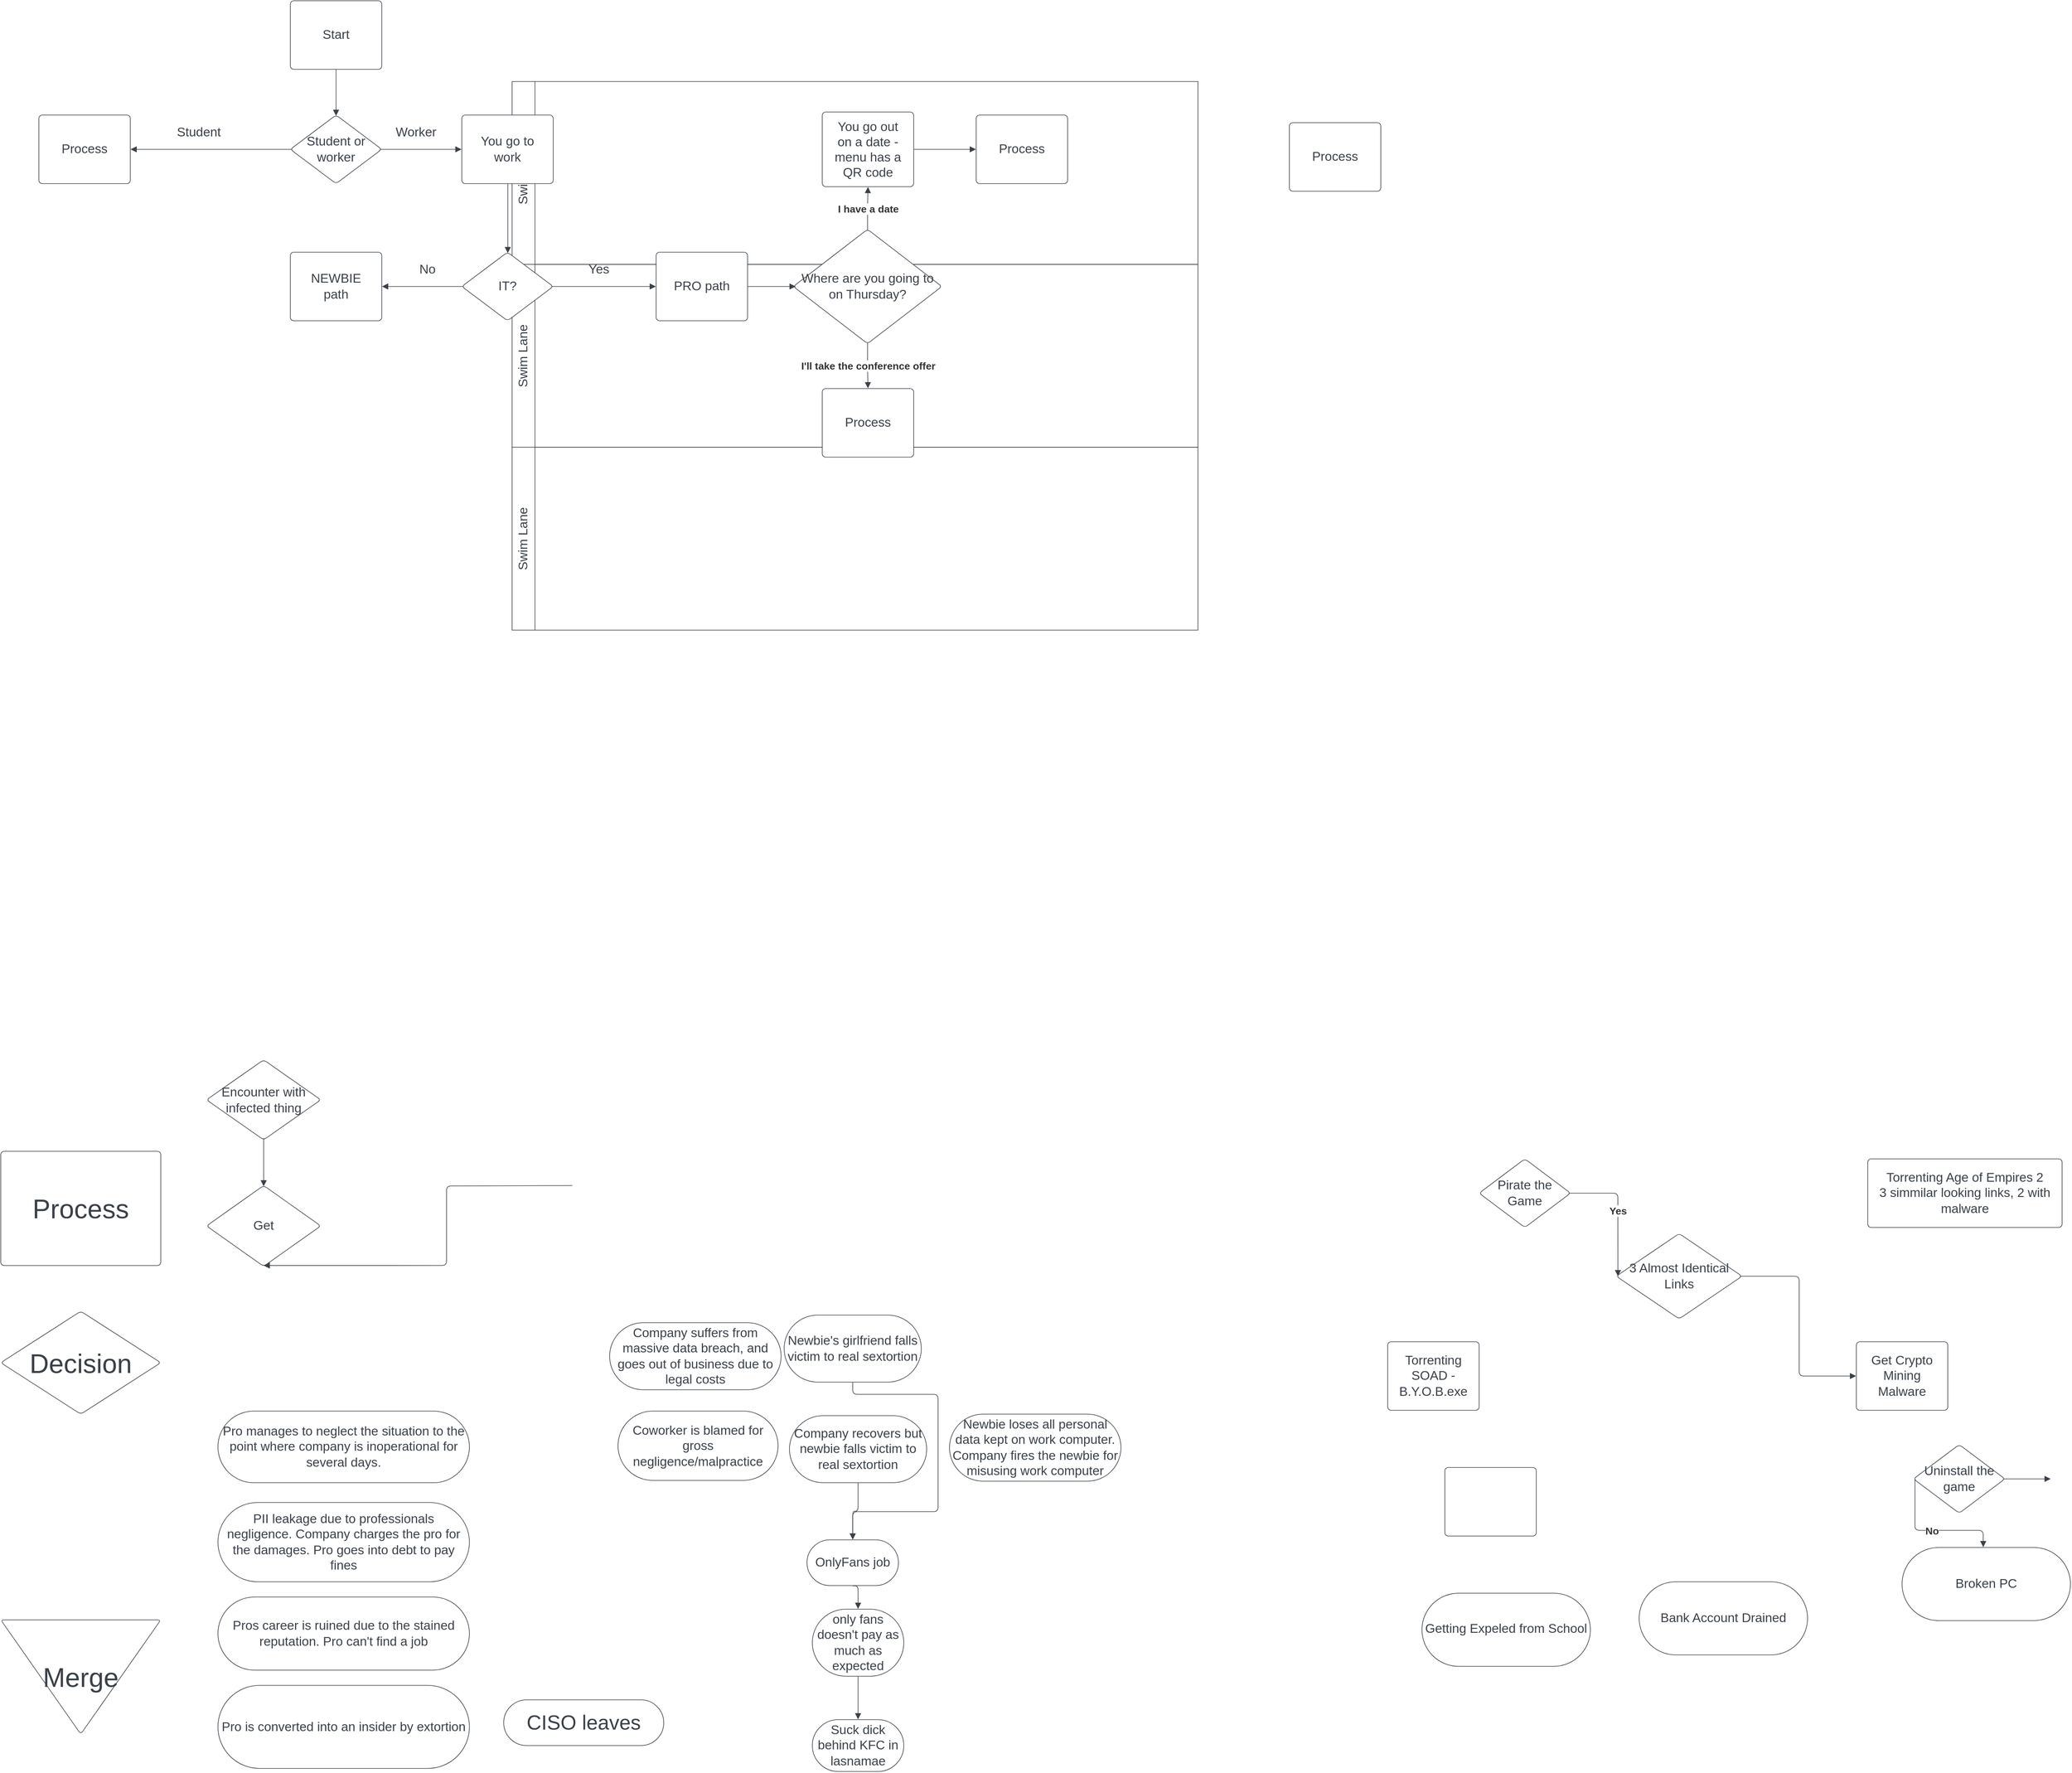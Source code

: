 <mxfile version="17.5.0" type="github">
  <diagram id="C5RBs43oDa-KdzZeNtuy" name="Page-1">
    <mxGraphModel dx="3437" dy="4478" grid="1" gridSize="10" guides="1" tooltips="1" connect="1" arrows="1" fold="1" page="1" pageScale="1" pageWidth="827" pageHeight="1169" math="0" shadow="0">
      <root>
        <mxCell id="WIyWlLk6GJQsqaUBKTNV-0" />
        <mxCell id="WIyWlLk6GJQsqaUBKTNV-1" parent="WIyWlLk6GJQsqaUBKTNV-0" />
        <UserObject label="Torrenting Age of Empires 2&#xa;3 simmilar looking links, 2 with malware" lucidchartObjectId="aHn~U2lk~q1L" id="Fv76a3I3B7tXcrqNxbKV-1">
          <mxCell style="html=1;overflow=block;blockSpacing=1;whiteSpace=wrap;fontSize=16.7;fontColor=#3a414a;spacing=9;strokeColor=#3a414a;strokeOpacity=100;rounded=1;absoluteArcSize=1;arcSize=9;strokeWidth=0.8;" parent="WIyWlLk6GJQsqaUBKTNV-1" vertex="1">
            <mxGeometry x="3240" y="170" width="255" height="90" as="geometry" />
          </mxCell>
        </UserObject>
        <UserObject label="Torrenting SOAD - B.Y.O.B.exe" lucidchartObjectId="pJn~HxXWkLlU" id="Fv76a3I3B7tXcrqNxbKV-2">
          <mxCell style="html=1;overflow=block;blockSpacing=1;whiteSpace=wrap;fontSize=16.7;fontColor=#3a414a;spacing=9;strokeColor=#3a414a;strokeOpacity=100;rounded=1;absoluteArcSize=1;arcSize=9;strokeWidth=0.8;" parent="WIyWlLk6GJQsqaUBKTNV-1" vertex="1">
            <mxGeometry x="2610" y="410" width="120" height="90" as="geometry" />
          </mxCell>
        </UserObject>
        <UserObject label="" lucidchartObjectId="~7ybA-g.w8CT" id="Fv76a3I3B7tXcrqNxbKV-3">
          <mxCell style="html=1;overflow=block;blockSpacing=1;whiteSpace=wrap;fontSize=13;spacing=9;strokeColor=#3a414a;strokeOpacity=100;rounded=1;absoluteArcSize=1;arcSize=9;strokeWidth=0.8;" parent="WIyWlLk6GJQsqaUBKTNV-1" vertex="1">
            <mxGeometry x="2685" y="575" width="120" height="90" as="geometry" />
          </mxCell>
        </UserObject>
        <UserObject label="&lt;div style=&quot;display: flex; justify-content: center; text-align: center; align-items: baseline; font-size: 0; line-height: 1.25;margin-top: -2px;&quot;&gt;&lt;span&gt;&lt;span style=&quot;font-size:16.7px;color:#3a414a;&quot;&gt;&lt;span style=&quot;font-size:16.7px;color:#3a414a;&quot;&gt;Gett&lt;/span&gt;&lt;span style=&quot;font-size:16.7px;color:#3a414a;&quot;&gt;ing Expeled from School&lt;/span&gt;&lt;/span&gt;&lt;/span&gt;&lt;/div&gt;" lucidchartObjectId="j9ybhGpfoPrV" id="Fv76a3I3B7tXcrqNxbKV-4">
          <mxCell style="html=1;overflow=block;blockSpacing=1;whiteSpace=wrap;rounded=1;arcSize=50;fontSize=13;spacing=3.8;strokeColor=#3a414a;strokeOpacity=100;strokeWidth=0.8;" parent="WIyWlLk6GJQsqaUBKTNV-1" vertex="1">
            <mxGeometry x="2655" y="740" width="221" height="96" as="geometry" />
          </mxCell>
        </UserObject>
        <UserObject label="Broken PC" lucidchartObjectId="e-yb9OJhcvEY" id="Fv76a3I3B7tXcrqNxbKV-5">
          <mxCell style="html=1;overflow=block;blockSpacing=1;whiteSpace=wrap;rounded=1;arcSize=50;fontSize=16.7;fontColor=#3a414a;spacing=3.8;strokeColor=#3a414a;strokeOpacity=100;strokeWidth=0.8;" parent="WIyWlLk6GJQsqaUBKTNV-1" vertex="1">
            <mxGeometry x="3285" y="680" width="221" height="96" as="geometry" />
          </mxCell>
        </UserObject>
        <UserObject label="Bank Account Drained" lucidchartObjectId="G~ybInmnv5Qn" id="Fv76a3I3B7tXcrqNxbKV-6">
          <mxCell style="html=1;overflow=block;blockSpacing=1;whiteSpace=wrap;rounded=1;arcSize=50;fontSize=16.7;fontColor=#3a414a;spacing=3.8;strokeColor=#3a414a;strokeOpacity=100;strokeWidth=0.8;" parent="WIyWlLk6GJQsqaUBKTNV-1" vertex="1">
            <mxGeometry x="2940" y="725" width="221" height="96" as="geometry" />
          </mxCell>
        </UserObject>
        <UserObject label="Pirate the Game" lucidchartObjectId="fbzbBZL41lnq" id="Fv76a3I3B7tXcrqNxbKV-7">
          <mxCell style="html=1;overflow=block;blockSpacing=1;whiteSpace=wrap;rhombus;fontSize=16.7;fontColor=#3a414a;spacing=3.8;strokeColor=#3a414a;strokeOpacity=100;rounded=1;absoluteArcSize=1;arcSize=9;strokeWidth=0.8;" parent="WIyWlLk6GJQsqaUBKTNV-1" vertex="1">
            <mxGeometry x="2730" y="170" width="120" height="90" as="geometry" />
          </mxCell>
        </UserObject>
        <UserObject label="" lucidchartObjectId="wbzbQ69lEg2k" id="Fv76a3I3B7tXcrqNxbKV-8">
          <mxCell style="html=1;jettySize=18;whiteSpace=wrap;fontSize=13.3;fontColor=#333333;fontStyle=1;strokeColor=#3a414a;strokeOpacity=100;strokeWidth=0.8;rounded=1;arcSize=12;edgeStyle=orthogonalEdgeStyle;startArrow=none;endArrow=block;endFill=1;exitX=0.984;exitY=0.5;exitPerimeter=0;entryX=0.013;entryY=0.5;entryPerimeter=0;" parent="WIyWlLk6GJQsqaUBKTNV-1" source="Fv76a3I3B7tXcrqNxbKV-7" target="Fv76a3I3B7tXcrqNxbKV-10" edge="1">
            <mxGeometry width="100" height="100" relative="1" as="geometry">
              <Array as="points" />
            </mxGeometry>
          </mxCell>
        </UserObject>
        <mxCell id="Fv76a3I3B7tXcrqNxbKV-9" value="Yes" style="text;html=1;resizable=0;labelBackgroundColor=default;align=center;verticalAlign=middle;fontStyle=1;fontColor=#333333;fontSize=13.3;" parent="Fv76a3I3B7tXcrqNxbKV-8" vertex="1">
          <mxGeometry relative="1" as="geometry" />
        </mxCell>
        <UserObject label="3 Almost Identical Links" lucidchartObjectId="IbzbPci9w6el" id="Fv76a3I3B7tXcrqNxbKV-10">
          <mxCell style="html=1;overflow=block;blockSpacing=1;whiteSpace=wrap;rhombus;fontSize=16.7;fontColor=#3a414a;spacing=3.8;strokeColor=#3a414a;strokeOpacity=100;rounded=1;absoluteArcSize=1;arcSize=9;strokeWidth=0.8;" parent="WIyWlLk6GJQsqaUBKTNV-1" vertex="1">
            <mxGeometry x="2910" y="268" width="165" height="112" as="geometry" />
          </mxCell>
        </UserObject>
        <UserObject label="Get Crypto Mining Malware" lucidchartObjectId="3czbiZbNeALd" id="Fv76a3I3B7tXcrqNxbKV-11">
          <mxCell style="html=1;overflow=block;blockSpacing=1;whiteSpace=wrap;fontSize=16.7;fontColor=#3a414a;spacing=9;strokeColor=#3a414a;strokeOpacity=100;rounded=1;absoluteArcSize=1;arcSize=9;strokeWidth=0.8;" parent="WIyWlLk6GJQsqaUBKTNV-1" vertex="1">
            <mxGeometry x="3225" y="410" width="120" height="90" as="geometry" />
          </mxCell>
        </UserObject>
        <UserObject label="" lucidchartObjectId="Fdzbukbe~-6w" id="Fv76a3I3B7tXcrqNxbKV-12">
          <mxCell style="html=1;jettySize=18;whiteSpace=wrap;fontSize=13;strokeColor=#3a414a;strokeOpacity=100;strokeWidth=0.8;rounded=1;arcSize=12;edgeStyle=orthogonalEdgeStyle;startArrow=none;endArrow=block;endFill=1;exitX=0.987;exitY=0.5;exitPerimeter=0;entryX=-0.003;entryY=0.5;entryPerimeter=0;" parent="WIyWlLk6GJQsqaUBKTNV-1" source="Fv76a3I3B7tXcrqNxbKV-10" target="Fv76a3I3B7tXcrqNxbKV-11" edge="1">
            <mxGeometry width="100" height="100" relative="1" as="geometry">
              <Array as="points" />
            </mxGeometry>
          </mxCell>
        </UserObject>
        <UserObject label="Uninstall the game" lucidchartObjectId="VfzbTYH0x9K3" id="Fv76a3I3B7tXcrqNxbKV-13">
          <mxCell style="html=1;overflow=block;blockSpacing=1;whiteSpace=wrap;rhombus;fontSize=16.7;fontColor=#3a414a;spacing=3.8;strokeColor=#3a414a;strokeOpacity=100;rounded=1;absoluteArcSize=1;arcSize=9;strokeWidth=0.8;" parent="WIyWlLk6GJQsqaUBKTNV-1" vertex="1">
            <mxGeometry x="3300" y="545" width="120" height="90" as="geometry" />
          </mxCell>
        </UserObject>
        <UserObject label="" lucidchartObjectId="9fzbxa7C7ogB" id="Fv76a3I3B7tXcrqNxbKV-14">
          <mxCell style="html=1;jettySize=18;whiteSpace=wrap;fontSize=13;strokeColor=#3a414a;strokeOpacity=100;strokeWidth=0.8;rounded=1;arcSize=12;edgeStyle=orthogonalEdgeStyle;startArrow=none;endArrow=block;endFill=1;exitX=0.984;exitY=0.5;exitPerimeter=0;" parent="WIyWlLk6GJQsqaUBKTNV-1" source="Fv76a3I3B7tXcrqNxbKV-13" edge="1">
            <mxGeometry width="100" height="100" relative="1" as="geometry">
              <Array as="points" />
              <mxPoint x="3480" y="590" as="targetPoint" />
            </mxGeometry>
          </mxCell>
        </UserObject>
        <UserObject label="" lucidchartObjectId="pgzbawx5_AJ5" id="Fv76a3I3B7tXcrqNxbKV-15">
          <mxCell style="html=1;jettySize=18;whiteSpace=wrap;fontSize=13.3;fontColor=#333333;fontStyle=1;strokeColor=#3a414a;strokeOpacity=100;strokeWidth=0.8;rounded=1;arcSize=12;edgeStyle=orthogonalEdgeStyle;startArrow=none;endArrow=block;endFill=1;exitX=0.016;exitY=0.5;exitPerimeter=0;entryX=0.482;entryY=-0.004;entryPerimeter=0;" parent="WIyWlLk6GJQsqaUBKTNV-1" source="Fv76a3I3B7tXcrqNxbKV-13" target="Fv76a3I3B7tXcrqNxbKV-5" edge="1">
            <mxGeometry width="100" height="100" relative="1" as="geometry">
              <Array as="points" />
            </mxGeometry>
          </mxCell>
        </UserObject>
        <mxCell id="Fv76a3I3B7tXcrqNxbKV-16" value="No" style="text;html=1;resizable=0;labelBackgroundColor=default;align=center;verticalAlign=middle;fontStyle=1;fontColor=#333333;fontSize=13.3;" parent="Fv76a3I3B7tXcrqNxbKV-15" vertex="1">
          <mxGeometry relative="1" as="geometry" />
        </mxCell>
        <UserObject label="Newbie loses all personal data kept on work computer. Company fires the newbie for misusing work computer" lucidchartObjectId="TFn~0lkABdut" id="Fv76a3I3B7tXcrqNxbKV-17">
          <mxCell style="html=1;overflow=block;blockSpacing=1;whiteSpace=wrap;rounded=1;arcSize=50;fontSize=16.7;fontColor=#3a414a;spacing=3.8;strokeColor=#3a414a;strokeOpacity=100;strokeWidth=0.8;" parent="WIyWlLk6GJQsqaUBKTNV-1" vertex="1">
            <mxGeometry x="2035" y="505" width="225" height="88" as="geometry" />
          </mxCell>
        </UserObject>
        <UserObject label="Company recovers but newbie falls victim to real sextortion" lucidchartObjectId="WFn~1iyr0TYj" id="Fv76a3I3B7tXcrqNxbKV-18">
          <mxCell style="html=1;overflow=block;blockSpacing=1;whiteSpace=wrap;rounded=1;arcSize=50;fontSize=16.7;fontColor=#3a414a;spacing=3.8;strokeColor=#3a414a;strokeOpacity=100;strokeWidth=0.8;" parent="WIyWlLk6GJQsqaUBKTNV-1" vertex="1">
            <mxGeometry x="1825" y="507" width="180" height="88" as="geometry" />
          </mxCell>
        </UserObject>
        <UserObject label="OnlyFans job" lucidchartObjectId="wIn~rF7nmvWi" id="Fv76a3I3B7tXcrqNxbKV-19">
          <mxCell style="html=1;overflow=block;blockSpacing=1;whiteSpace=wrap;rounded=1;arcSize=50;fontSize=16.7;fontColor=#3a414a;spacing=3.8;strokeColor=#3a414a;strokeOpacity=100;strokeWidth=0.8;" parent="WIyWlLk6GJQsqaUBKTNV-1" vertex="1">
            <mxGeometry x="1848" y="670" width="120" height="60" as="geometry" />
          </mxCell>
        </UserObject>
        <UserObject label="" lucidchartObjectId="FIn~wVFJKGvR" id="Fv76a3I3B7tXcrqNxbKV-20">
          <mxCell style="html=1;jettySize=18;whiteSpace=wrap;fontSize=13;strokeColor=#3a414a;strokeOpacity=100;strokeWidth=0.8;rounded=1;arcSize=12;edgeStyle=orthogonalEdgeStyle;startArrow=none;endArrow=block;endFill=1;exitX=0.5;exitY=1.004;exitPerimeter=0;entryX=0.5;entryY=-0.006;entryPerimeter=0;" parent="WIyWlLk6GJQsqaUBKTNV-1" source="Fv76a3I3B7tXcrqNxbKV-18" target="Fv76a3I3B7tXcrqNxbKV-19" edge="1">
            <mxGeometry width="100" height="100" relative="1" as="geometry">
              <Array as="points" />
            </mxGeometry>
          </mxCell>
        </UserObject>
        <UserObject label="Pro manages to neglect the situation to the point where company is inoperational for several days." lucidchartObjectId="YKn~h_X4o1VD" id="Fv76a3I3B7tXcrqNxbKV-21">
          <mxCell style="html=1;overflow=block;blockSpacing=1;whiteSpace=wrap;rounded=1;arcSize=50;fontSize=16.7;fontColor=#3a414a;spacing=3.8;strokeColor=#3a414a;strokeOpacity=100;strokeWidth=0.8;" parent="WIyWlLk6GJQsqaUBKTNV-1" vertex="1">
            <mxGeometry x="1075" y="501" width="330" height="94" as="geometry" />
          </mxCell>
        </UserObject>
        <UserObject label="Company suffers from massive data breach, and goes out of business due to legal costs" lucidchartObjectId="5Kn~Tkd7QFde" id="Fv76a3I3B7tXcrqNxbKV-22">
          <mxCell style="html=1;overflow=block;blockSpacing=1;whiteSpace=wrap;rounded=1;arcSize=50;fontSize=16.7;fontColor=#3a414a;spacing=3.8;strokeColor=#3a414a;strokeOpacity=100;strokeWidth=0.8;" parent="WIyWlLk6GJQsqaUBKTNV-1" vertex="1">
            <mxGeometry x="1589" y="385" width="225" height="88" as="geometry" />
          </mxCell>
        </UserObject>
        <UserObject label="Coworker is blamed for gross negligence/malpractice" lucidchartObjectId="NWn~ygerSUhz" id="Fv76a3I3B7tXcrqNxbKV-23">
          <mxCell style="html=1;overflow=block;blockSpacing=1;whiteSpace=wrap;rounded=1;arcSize=50;fontSize=16.7;fontColor=#3a414a;spacing=3.8;strokeColor=#3a414a;strokeOpacity=100;strokeWidth=0.8;" parent="WIyWlLk6GJQsqaUBKTNV-1" vertex="1">
            <mxGeometry x="1600" y="501" width="210" height="91" as="geometry" />
          </mxCell>
        </UserObject>
        <UserObject label="Encounter with infected thing" lucidchartObjectId="GYn~yvQWlH8s" id="Fv76a3I3B7tXcrqNxbKV-24">
          <mxCell style="html=1;overflow=block;blockSpacing=1;whiteSpace=wrap;rhombus;fontSize=16.7;fontColor=#3a414a;spacing=3.8;strokeColor=#3a414a;strokeOpacity=100;rounded=1;absoluteArcSize=1;arcSize=9;strokeWidth=0.8;" parent="WIyWlLk6GJQsqaUBKTNV-1" vertex="1">
            <mxGeometry x="1060" y="40" width="150" height="105" as="geometry" />
          </mxCell>
        </UserObject>
        <UserObject label="" lucidchartObjectId="GYn~lvGw1G5n" id="Fv76a3I3B7tXcrqNxbKV-25">
          <mxCell style="html=1;jettySize=18;whiteSpace=wrap;fontSize=13;strokeColor=#3a414a;strokeOpacity=100;strokeWidth=0.8;rounded=1;arcSize=12;edgeStyle=orthogonalEdgeStyle;startArrow=none;endArrow=block;endFill=1;exitX=0.5;exitY=0.99;exitPerimeter=0;entryX=0.5;entryY=0.01;entryPerimeter=0;" parent="WIyWlLk6GJQsqaUBKTNV-1" source="Fv76a3I3B7tXcrqNxbKV-24" target="Fv76a3I3B7tXcrqNxbKV-26" edge="1">
            <mxGeometry width="100" height="100" relative="1" as="geometry">
              <Array as="points" />
            </mxGeometry>
          </mxCell>
        </UserObject>
        <UserObject label="Get" lucidchartObjectId="GYn~DvPPzlFX" id="Fv76a3I3B7tXcrqNxbKV-26">
          <mxCell style="html=1;overflow=block;blockSpacing=1;whiteSpace=wrap;rhombus;fontSize=16.7;fontColor=#3a414a;spacing=3.8;strokeColor=#3a414a;strokeOpacity=100;rounded=1;absoluteArcSize=1;arcSize=9;strokeWidth=0.8;" parent="WIyWlLk6GJQsqaUBKTNV-1" vertex="1">
            <mxGeometry x="1060" y="205" width="150" height="106" as="geometry" />
          </mxCell>
        </UserObject>
        <UserObject label="Process" lucidchartObjectId="-6ybv-WZj0Fk" id="Fv76a3I3B7tXcrqNxbKV-27">
          <mxCell style="html=1;overflow=block;blockSpacing=1;whiteSpace=wrap;fontSize=35;fontColor=#3a414a;spacing=9;strokeColor=#3a414a;strokeOpacity=100;rounded=1;absoluteArcSize=1;arcSize=9;strokeWidth=0.8;" parent="WIyWlLk6GJQsqaUBKTNV-1" vertex="1">
            <mxGeometry x="790" y="160" width="210" height="150" as="geometry" />
          </mxCell>
        </UserObject>
        <UserObject label="Decision" lucidchartObjectId="k7ybLrz14hTr" id="Fv76a3I3B7tXcrqNxbKV-28">
          <mxCell style="html=1;overflow=block;blockSpacing=1;whiteSpace=wrap;rhombus;fontSize=35;fontColor=#3a414a;spacing=3.8;strokeColor=#3a414a;strokeOpacity=100;rounded=1;absoluteArcSize=1;arcSize=9;strokeWidth=0.8;" parent="WIyWlLk6GJQsqaUBKTNV-1" vertex="1">
            <mxGeometry x="790" y="370" width="210" height="135" as="geometry" />
          </mxCell>
        </UserObject>
        <UserObject label="CISO leaves" lucidchartObjectId="B7yb_Pnw9.HB" id="Fv76a3I3B7tXcrqNxbKV-29">
          <mxCell style="html=1;overflow=block;blockSpacing=1;whiteSpace=wrap;rounded=1;arcSize=50;fontSize=26.7;fontColor=#3a414a;spacing=3.8;strokeColor=#3a414a;strokeOpacity=100;strokeWidth=0.8;" parent="WIyWlLk6GJQsqaUBKTNV-1" vertex="1">
            <mxGeometry x="1450" y="880" width="210" height="60" as="geometry" />
          </mxCell>
        </UserObject>
        <UserObject label="Merge" lucidchartObjectId="t8ybQ4ks~9Tp" id="Fv76a3I3B7tXcrqNxbKV-30">
          <mxCell style="html=1;overflow=block;blockSpacing=1;whiteSpace=wrap;triangle;direction=south;anchorPointDirection=0;fontSize=35;fontColor=#3a414a;spacing=3.8;strokeColor=#3a414a;strokeOpacity=100;rounded=1;absoluteArcSize=1;arcSize=9;strokeWidth=0.8;" parent="WIyWlLk6GJQsqaUBKTNV-1" vertex="1">
            <mxGeometry x="790" y="775" width="210" height="150" as="geometry" />
          </mxCell>
        </UserObject>
        <UserObject label="Newbie&#39;s girlfriend falls victim to real sextortion" lucidchartObjectId="gbzbr81Mn5zN" id="Fv76a3I3B7tXcrqNxbKV-31">
          <mxCell style="html=1;overflow=block;blockSpacing=1;whiteSpace=wrap;rounded=1;arcSize=50;fontSize=16.7;fontColor=#3a414a;spacing=3.8;strokeColor=#3a414a;strokeOpacity=100;strokeWidth=0.8;" parent="WIyWlLk6GJQsqaUBKTNV-1" vertex="1">
            <mxGeometry x="1818" y="375" width="180" height="88" as="geometry" />
          </mxCell>
        </UserObject>
        <UserObject label="" lucidchartObjectId="KbzbhwGE0zK2" id="Fv76a3I3B7tXcrqNxbKV-32">
          <mxCell style="html=1;jettySize=18;whiteSpace=wrap;fontSize=13;strokeColor=#3a414a;strokeOpacity=100;strokeWidth=0.8;rounded=1;arcSize=12;edgeStyle=orthogonalEdgeStyle;startArrow=none;endArrow=block;endFill=1;exitX=0.5;exitY=1.004;exitPerimeter=0;entryX=0.5;entryY=-0.006;entryPerimeter=0;" parent="WIyWlLk6GJQsqaUBKTNV-1" source="Fv76a3I3B7tXcrqNxbKV-31" target="Fv76a3I3B7tXcrqNxbKV-19" edge="1">
            <mxGeometry width="100" height="100" relative="1" as="geometry">
              <Array as="points">
                <mxPoint x="1908" y="479" />
                <mxPoint x="2020" y="479" />
                <mxPoint x="2020" y="633" />
                <mxPoint x="1908" y="633" />
              </Array>
            </mxGeometry>
          </mxCell>
        </UserObject>
        <UserObject label="PII leakage due to professionals negligence. Company charges the pro for the damages. Pro goes into debt to pay fines" lucidchartObjectId="dqzb7Q81FWva" id="Fv76a3I3B7tXcrqNxbKV-33">
          <mxCell style="html=1;overflow=block;blockSpacing=1;whiteSpace=wrap;rounded=1;arcSize=50;fontSize=16.7;fontColor=#3a414a;spacing=3.8;strokeColor=#3a414a;strokeOpacity=100;strokeWidth=0.8;" parent="WIyWlLk6GJQsqaUBKTNV-1" vertex="1">
            <mxGeometry x="1075" y="621" width="330" height="104" as="geometry" />
          </mxCell>
        </UserObject>
        <UserObject label="Pros career is ruined due to the stained reputation. Pro can&#39;t find a job" lucidchartObjectId="1qzbNTaXmMs5" id="Fv76a3I3B7tXcrqNxbKV-34">
          <mxCell style="html=1;overflow=block;blockSpacing=1;whiteSpace=wrap;rounded=1;arcSize=50;fontSize=16.7;fontColor=#3a414a;spacing=3.8;strokeColor=#3a414a;strokeOpacity=100;strokeWidth=0.8;" parent="WIyWlLk6GJQsqaUBKTNV-1" vertex="1">
            <mxGeometry x="1075" y="745" width="330" height="96" as="geometry" />
          </mxCell>
        </UserObject>
        <UserObject label="Pro is converted into an insider by extortion" lucidchartObjectId="NrzbvfS4pkd~" id="Fv76a3I3B7tXcrqNxbKV-35">
          <mxCell style="html=1;overflow=block;blockSpacing=1;whiteSpace=wrap;rounded=1;arcSize=50;fontSize=16.7;fontColor=#3a414a;spacing=3.8;strokeColor=#3a414a;strokeOpacity=100;strokeWidth=0.8;" parent="WIyWlLk6GJQsqaUBKTNV-1" vertex="1">
            <mxGeometry x="1075" y="861" width="330" height="109" as="geometry" />
          </mxCell>
        </UserObject>
        <UserObject label="" lucidchartObjectId="evzbR4wp72Lu" id="Fv76a3I3B7tXcrqNxbKV-36">
          <mxCell style="html=1;jettySize=18;whiteSpace=wrap;fontSize=13;strokeColor=#3a414a;strokeOpacity=100;strokeWidth=0.8;rounded=1;arcSize=12;edgeStyle=orthogonalEdgeStyle;startArrow=none;endArrow=block;endFill=1;exitX=0.5;exitY=1.006;exitPerimeter=0;entryX=0.5;entryY=-0.004;entryPerimeter=0;" parent="WIyWlLk6GJQsqaUBKTNV-1" source="Fv76a3I3B7tXcrqNxbKV-19" target="Fv76a3I3B7tXcrqNxbKV-37" edge="1">
            <mxGeometry width="100" height="100" relative="1" as="geometry">
              <Array as="points" />
            </mxGeometry>
          </mxCell>
        </UserObject>
        <UserObject label="only fans doesn&#39;t pay as much as expected" lucidchartObjectId="gvzbGEmv-~gL" id="Fv76a3I3B7tXcrqNxbKV-37">
          <mxCell style="html=1;overflow=block;blockSpacing=1;whiteSpace=wrap;rounded=1;arcSize=50;fontSize=16.7;fontColor=#3a414a;spacing=3.8;strokeColor=#3a414a;strokeOpacity=100;strokeWidth=0.8;" parent="WIyWlLk6GJQsqaUBKTNV-1" vertex="1">
            <mxGeometry x="1855" y="761" width="120" height="88" as="geometry" />
          </mxCell>
        </UserObject>
        <UserObject label="" lucidchartObjectId="pvzbnMMgi4mJ" id="Fv76a3I3B7tXcrqNxbKV-38">
          <mxCell style="html=1;jettySize=18;whiteSpace=wrap;fontSize=13;strokeColor=#3a414a;strokeOpacity=100;strokeWidth=0.8;rounded=1;arcSize=12;edgeStyle=orthogonalEdgeStyle;startArrow=none;endArrow=block;endFill=1;exitX=0.5;exitY=1.004;exitPerimeter=0;entryX=0.5;entryY=-0.006;entryPerimeter=0;" parent="WIyWlLk6GJQsqaUBKTNV-1" source="Fv76a3I3B7tXcrqNxbKV-37" target="Fv76a3I3B7tXcrqNxbKV-39" edge="1">
            <mxGeometry width="100" height="100" relative="1" as="geometry">
              <Array as="points" />
            </mxGeometry>
          </mxCell>
        </UserObject>
        <UserObject label="Suck dick behind KFC in lasnamae" lucidchartObjectId="rvzbZoBcCjfF" id="Fv76a3I3B7tXcrqNxbKV-39">
          <mxCell style="html=1;overflow=block;blockSpacing=1;whiteSpace=wrap;rounded=1;arcSize=50;fontSize=16.7;fontColor=#3a414a;spacing=3.8;strokeColor=#3a414a;strokeOpacity=100;strokeWidth=0.8;" parent="WIyWlLk6GJQsqaUBKTNV-1" vertex="1">
            <mxGeometry x="1855" y="906" width="120" height="68" as="geometry" />
          </mxCell>
        </UserObject>
        <UserObject label="" lucidchartObjectId="xFzbGi7lYedz" id="Fv76a3I3B7tXcrqNxbKV-41">
          <mxCell style="html=1;jettySize=18;whiteSpace=wrap;fontSize=13;strokeColor=#3a414a;strokeOpacity=100;strokeWidth=0.8;rounded=1;arcSize=12;edgeStyle=orthogonalEdgeStyle;startArrow=none;endArrow=block;endFill=1;entryX=0.5;entryY=0.99;entryPerimeter=0;" parent="WIyWlLk6GJQsqaUBKTNV-1" target="Fv76a3I3B7tXcrqNxbKV-26" edge="1">
            <mxGeometry width="100" height="100" relative="1" as="geometry">
              <Array as="points" />
              <mxPoint x="1540" y="205" as="sourcePoint" />
            </mxGeometry>
          </mxCell>
        </UserObject>
        <mxCell id="Fv76a3I3B7tXcrqNxbKV-42" value="" style="fillColor=none;strokeColor=none;pointerEvents=0;fontStyle=0;html=1;whiteSpace=wrap;container=1;collapsible=0;childLayout=stackLayout;resizeParent=1;dropTarget=0;horizontalStack=0;fontSize=13;spacing=0;strokeOpacity=100;rounded=1;absoluteArcSize=1;arcSize=9;horizontal=0;strokeWidth=0.8;" parent="WIyWlLk6GJQsqaUBKTNV-1" vertex="1">
          <mxGeometry x="1461" y="-1244" width="900" height="720" isRotated="1" as="geometry" />
        </mxCell>
        <mxCell id="Fv76a3I3B7tXcrqNxbKV-43" value="Swim Lane" style="swimlane;html=1;whiteSpace=wrap;connectable=0;fontStyle=0;startSize=30;dropTarget=0;rounded=0;horizontal=0;spacing=0;strokeColor=#3a414a;strokeOpacity=100;strokeWidth=0.8;container=1;pointerEvents=0;collapsible=0;recursiveResize=0;fontSize=16.7;fontColor=#3a414a;" parent="Fv76a3I3B7tXcrqNxbKV-42" vertex="1">
          <mxGeometry width="900" height="240" as="geometry" />
        </mxCell>
        <mxCell id="Fv76a3I3B7tXcrqNxbKV-44" value="Swim Lane" style="swimlane;html=1;whiteSpace=wrap;connectable=0;fontStyle=0;startSize=30;dropTarget=0;rounded=0;horizontal=0;spacing=0;strokeColor=#3a414a;strokeOpacity=100;strokeWidth=0.8;container=1;pointerEvents=0;collapsible=0;recursiveResize=0;fontSize=16.7;fontColor=#3a414a;" parent="Fv76a3I3B7tXcrqNxbKV-42" vertex="1">
          <mxGeometry y="240" width="900" height="240" as="geometry" />
        </mxCell>
        <mxCell id="Fv76a3I3B7tXcrqNxbKV-45" value="Swim Lane" style="swimlane;html=1;whiteSpace=wrap;connectable=0;fontStyle=0;startSize=30;dropTarget=0;rounded=0;horizontal=0;spacing=0;strokeColor=#3a414a;strokeOpacity=100;strokeWidth=0.8;container=1;pointerEvents=0;collapsible=0;recursiveResize=0;fontSize=16.7;fontColor=#3a414a;" parent="Fv76a3I3B7tXcrqNxbKV-42" vertex="1">
          <mxGeometry y="480" width="900" height="240" as="geometry" />
        </mxCell>
        <UserObject label="Start" lucidchartObjectId="15ybWUrxzXfq" id="Fv76a3I3B7tXcrqNxbKV-46">
          <mxCell style="html=1;overflow=block;blockSpacing=1;whiteSpace=wrap;fontSize=16.7;fontColor=#3a414a;spacing=9;strokeColor=#3a414a;strokeOpacity=100;rounded=1;absoluteArcSize=1;arcSize=9;strokeWidth=0.8;" parent="WIyWlLk6GJQsqaUBKTNV-1" vertex="1">
            <mxGeometry x="1170" y="-1350" width="120" height="90" as="geometry" />
          </mxCell>
        </UserObject>
        <UserObject label="Student or worker" lucidchartObjectId="~5ybAg7iZHmq" id="Fv76a3I3B7tXcrqNxbKV-47">
          <mxCell style="html=1;overflow=block;blockSpacing=1;whiteSpace=wrap;rhombus;fontSize=16.7;fontColor=#3a414a;spacing=3.8;strokeColor=#3a414a;strokeOpacity=100;rounded=1;absoluteArcSize=1;arcSize=9;strokeWidth=0.8;" parent="WIyWlLk6GJQsqaUBKTNV-1" vertex="1">
            <mxGeometry x="1170" y="-1200" width="120" height="90" as="geometry" />
          </mxCell>
        </UserObject>
        <UserObject label="" lucidchartObjectId="d6ybUppM5.hG" id="Fv76a3I3B7tXcrqNxbKV-48">
          <mxCell style="html=1;jettySize=18;whiteSpace=wrap;fontSize=13;strokeColor=#3a414a;strokeOpacity=100;strokeWidth=0.8;rounded=1;arcSize=12;edgeStyle=orthogonalEdgeStyle;startArrow=none;endArrow=block;endFill=1;exitX=0.5;exitY=1.004;exitPerimeter=0;entryX=0.5;entryY=0.012;entryPerimeter=0;" parent="WIyWlLk6GJQsqaUBKTNV-1" source="Fv76a3I3B7tXcrqNxbKV-46" target="Fv76a3I3B7tXcrqNxbKV-47" edge="1">
            <mxGeometry width="100" height="100" relative="1" as="geometry">
              <Array as="points" />
            </mxGeometry>
          </mxCell>
        </UserObject>
        <UserObject label="" lucidchartObjectId="F6yb4zQEIHZo" id="Fv76a3I3B7tXcrqNxbKV-49">
          <mxCell style="html=1;jettySize=18;whiteSpace=wrap;fontSize=13;strokeColor=#3a414a;strokeOpacity=100;strokeWidth=0.8;rounded=1;arcSize=12;edgeStyle=orthogonalEdgeStyle;startArrow=none;endArrow=block;endFill=1;exitX=0.984;exitY=0.5;exitPerimeter=0;entryX=-0.003;entryY=0.5;entryPerimeter=0;" parent="WIyWlLk6GJQsqaUBKTNV-1" source="Fv76a3I3B7tXcrqNxbKV-47" target="Fv76a3I3B7tXcrqNxbKV-50" edge="1">
            <mxGeometry width="100" height="100" relative="1" as="geometry">
              <Array as="points" />
            </mxGeometry>
          </mxCell>
        </UserObject>
        <UserObject label="You go to work" lucidchartObjectId="L6yb~rcC3omg" id="Fv76a3I3B7tXcrqNxbKV-50">
          <mxCell style="html=1;overflow=block;blockSpacing=1;whiteSpace=wrap;fontSize=16.7;fontColor=#3a414a;spacing=9;strokeColor=#3a414a;strokeOpacity=100;rounded=1;absoluteArcSize=1;arcSize=9;strokeWidth=0.8;" parent="WIyWlLk6GJQsqaUBKTNV-1" vertex="1">
            <mxGeometry x="1395" y="-1200" width="120" height="90" as="geometry" />
          </mxCell>
        </UserObject>
        <UserObject label="IT?" lucidchartObjectId="66ybD7N3l-6J" id="Fv76a3I3B7tXcrqNxbKV-51">
          <mxCell style="html=1;overflow=block;blockSpacing=1;whiteSpace=wrap;rhombus;fontSize=16.7;fontColor=#3a414a;spacing=3.8;strokeColor=#3a414a;strokeOpacity=100;rounded=1;absoluteArcSize=1;arcSize=9;strokeWidth=0.8;" parent="WIyWlLk6GJQsqaUBKTNV-1" vertex="1">
            <mxGeometry x="1395" y="-1020" width="120" height="90" as="geometry" />
          </mxCell>
        </UserObject>
        <UserObject label="" lucidchartObjectId="86ybEq08CCTw" id="Fv76a3I3B7tXcrqNxbKV-52">
          <mxCell style="html=1;jettySize=18;whiteSpace=wrap;fontSize=13;strokeColor=#3a414a;strokeOpacity=100;strokeWidth=0.8;rounded=1;arcSize=12;edgeStyle=orthogonalEdgeStyle;startArrow=none;endArrow=block;endFill=1;exitX=0.503;exitY=1.004;exitPerimeter=0;entryX=0.503;entryY=0.013;entryPerimeter=0;" parent="WIyWlLk6GJQsqaUBKTNV-1" source="Fv76a3I3B7tXcrqNxbKV-50" target="Fv76a3I3B7tXcrqNxbKV-51" edge="1">
            <mxGeometry width="100" height="100" relative="1" as="geometry">
              <Array as="points" />
            </mxGeometry>
          </mxCell>
        </UserObject>
        <UserObject label="PRO path" lucidchartObjectId="g7yb3vDbNxn." id="Fv76a3I3B7tXcrqNxbKV-53">
          <mxCell style="html=1;overflow=block;blockSpacing=1;whiteSpace=wrap;fontSize=16.7;fontColor=#3a414a;spacing=9;strokeColor=#3a414a;strokeOpacity=100;rounded=1;absoluteArcSize=1;arcSize=9;strokeWidth=0.8;" parent="WIyWlLk6GJQsqaUBKTNV-1" vertex="1">
            <mxGeometry x="1650" y="-1020" width="120" height="90" as="geometry" />
          </mxCell>
        </UserObject>
        <UserObject label="" lucidchartObjectId="m7ybuINFhq4w" id="Fv76a3I3B7tXcrqNxbKV-54">
          <mxCell style="html=1;jettySize=18;whiteSpace=wrap;fontSize=13;strokeColor=#3a414a;strokeOpacity=100;strokeWidth=0.8;rounded=1;arcSize=12;edgeStyle=orthogonalEdgeStyle;startArrow=none;endArrow=block;endFill=1;exitX=0.984;exitY=0.5;exitPerimeter=0;entryX=-0.003;entryY=0.5;entryPerimeter=0;" parent="WIyWlLk6GJQsqaUBKTNV-1" source="Fv76a3I3B7tXcrqNxbKV-51" target="Fv76a3I3B7tXcrqNxbKV-53" edge="1">
            <mxGeometry width="100" height="100" relative="1" as="geometry">
              <Array as="points" />
            </mxGeometry>
          </mxCell>
        </UserObject>
        <UserObject label="Worker" lucidchartObjectId="u7ybj63G~.yd" id="Fv76a3I3B7tXcrqNxbKV-55">
          <mxCell style="html=1;overflow=block;blockSpacing=1;whiteSpace=wrap;fontSize=16.7;fontColor=#3a414a;spacing=3.8;strokeOpacity=0;fillOpacity=0;rounded=1;absoluteArcSize=1;arcSize=9;fillColor=#ffffff;strokeWidth=0.8;" parent="WIyWlLk6GJQsqaUBKTNV-1" vertex="1">
            <mxGeometry x="1245" y="-1200" width="180" height="45" as="geometry" />
          </mxCell>
        </UserObject>
        <UserObject label="Yes" lucidchartObjectId="A7ybHB.tkC-G" id="Fv76a3I3B7tXcrqNxbKV-56">
          <mxCell style="html=1;overflow=block;blockSpacing=1;whiteSpace=wrap;fontSize=16.7;fontColor=#3a414a;spacing=3.8;strokeOpacity=0;fillOpacity=0;rounded=1;absoluteArcSize=1;arcSize=9;fillColor=#ffffff;strokeWidth=0.8;" parent="WIyWlLk6GJQsqaUBKTNV-1" vertex="1">
            <mxGeometry x="1485" y="-1020" width="180" height="45" as="geometry" />
          </mxCell>
        </UserObject>
        <UserObject label="NEWBIE path" lucidchartObjectId="O7ybN9MBZP0G" id="Fv76a3I3B7tXcrqNxbKV-57">
          <mxCell style="html=1;overflow=block;blockSpacing=1;whiteSpace=wrap;fontSize=16.7;fontColor=#3a414a;spacing=9;strokeColor=#3a414a;strokeOpacity=100;rounded=1;absoluteArcSize=1;arcSize=9;strokeWidth=0.8;" parent="WIyWlLk6GJQsqaUBKTNV-1" vertex="1">
            <mxGeometry x="1170" y="-1020" width="120" height="90" as="geometry" />
          </mxCell>
        </UserObject>
        <UserObject label="" lucidchartObjectId="R7ybbDVH.iUI" id="Fv76a3I3B7tXcrqNxbKV-58">
          <mxCell style="html=1;jettySize=18;whiteSpace=wrap;fontSize=13;strokeColor=#3a414a;strokeOpacity=100;strokeWidth=0.8;rounded=1;arcSize=12;edgeStyle=orthogonalEdgeStyle;startArrow=none;endArrow=block;endFill=1;exitX=0.016;exitY=0.5;exitPerimeter=0;entryX=1.003;entryY=0.5;entryPerimeter=0;" parent="WIyWlLk6GJQsqaUBKTNV-1" source="Fv76a3I3B7tXcrqNxbKV-51" target="Fv76a3I3B7tXcrqNxbKV-57" edge="1">
            <mxGeometry width="100" height="100" relative="1" as="geometry">
              <Array as="points" />
            </mxGeometry>
          </mxCell>
        </UserObject>
        <UserObject label="No" lucidchartObjectId="X7yb0Xexyyy_" id="Fv76a3I3B7tXcrqNxbKV-59">
          <mxCell style="html=1;overflow=block;blockSpacing=1;whiteSpace=wrap;fontSize=16.7;fontColor=#3a414a;spacing=3.8;strokeOpacity=0;fillOpacity=0;rounded=1;absoluteArcSize=1;arcSize=9;fillColor=#ffffff;strokeWidth=0.8;" parent="WIyWlLk6GJQsqaUBKTNV-1" vertex="1">
            <mxGeometry x="1260" y="-1020" width="180" height="45" as="geometry" />
          </mxCell>
        </UserObject>
        <UserObject label="Process" lucidchartObjectId="m8ybgQBXlnON" id="Fv76a3I3B7tXcrqNxbKV-60">
          <mxCell style="html=1;overflow=block;blockSpacing=1;whiteSpace=wrap;fontSize=16.7;fontColor=#3a414a;spacing=9;strokeColor=#3a414a;strokeOpacity=100;rounded=1;absoluteArcSize=1;arcSize=9;strokeWidth=0.8;" parent="WIyWlLk6GJQsqaUBKTNV-1" vertex="1">
            <mxGeometry x="840" y="-1200" width="120" height="90" as="geometry" />
          </mxCell>
        </UserObject>
        <UserObject label="" lucidchartObjectId="o8yb9ny7lSqw" id="Fv76a3I3B7tXcrqNxbKV-61">
          <mxCell style="html=1;jettySize=18;whiteSpace=wrap;fontSize=13;strokeColor=#3a414a;strokeOpacity=100;strokeWidth=0.8;rounded=1;arcSize=12;edgeStyle=orthogonalEdgeStyle;startArrow=none;endArrow=block;endFill=1;exitX=0.016;exitY=0.5;exitPerimeter=0;entryX=1.003;entryY=0.5;entryPerimeter=0;" parent="WIyWlLk6GJQsqaUBKTNV-1" source="Fv76a3I3B7tXcrqNxbKV-47" target="Fv76a3I3B7tXcrqNxbKV-60" edge="1">
            <mxGeometry width="100" height="100" relative="1" as="geometry">
              <Array as="points" />
            </mxGeometry>
          </mxCell>
        </UserObject>
        <UserObject label="Student" lucidchartObjectId="t8yba5EO925G" id="Fv76a3I3B7tXcrqNxbKV-62">
          <mxCell style="html=1;overflow=block;blockSpacing=1;whiteSpace=wrap;fontSize=16.7;fontColor=#3a414a;spacing=3.8;strokeOpacity=0;fillOpacity=0;rounded=1;absoluteArcSize=1;arcSize=9;fillColor=#ffffff;strokeWidth=0.8;" parent="WIyWlLk6GJQsqaUBKTNV-1" vertex="1">
            <mxGeometry x="960" y="-1200" width="180" height="45" as="geometry" />
          </mxCell>
        </UserObject>
        <UserObject label="Where are you going to on Thursday?" lucidchartObjectId="wezbNYqJQ-cT" id="Fv76a3I3B7tXcrqNxbKV-63">
          <mxCell style="html=1;overflow=block;blockSpacing=1;whiteSpace=wrap;rhombus;fontSize=16.7;fontColor=#3a414a;spacing=3.8;strokeColor=#3a414a;strokeOpacity=100;rounded=1;absoluteArcSize=1;arcSize=9;strokeWidth=0.8;" parent="WIyWlLk6GJQsqaUBKTNV-1" vertex="1">
            <mxGeometry x="1830" y="-1050" width="195" height="150" as="geometry" />
          </mxCell>
        </UserObject>
        <UserObject label="" lucidchartObjectId="DezbriZHB96c" id="Fv76a3I3B7tXcrqNxbKV-64">
          <mxCell style="html=1;jettySize=18;whiteSpace=wrap;fontSize=13;strokeColor=#3a414a;strokeOpacity=100;strokeWidth=0.8;rounded=1;arcSize=12;edgeStyle=orthogonalEdgeStyle;startArrow=none;endArrow=block;endFill=1;exitX=1.003;exitY=0.5;exitPerimeter=0;entryX=0.016;entryY=0.5;entryPerimeter=0;" parent="WIyWlLk6GJQsqaUBKTNV-1" source="Fv76a3I3B7tXcrqNxbKV-53" target="Fv76a3I3B7tXcrqNxbKV-63" edge="1">
            <mxGeometry width="100" height="100" relative="1" as="geometry">
              <Array as="points" />
            </mxGeometry>
          </mxCell>
        </UserObject>
        <UserObject label="" lucidchartObjectId="9ezbldMncSk3" id="Fv76a3I3B7tXcrqNxbKV-65">
          <mxCell style="html=1;jettySize=18;whiteSpace=wrap;fontSize=13.3;fontColor=#333333;fontStyle=1;strokeColor=#3a414a;strokeOpacity=100;strokeWidth=0.8;rounded=1;arcSize=12;edgeStyle=orthogonalEdgeStyle;startArrow=none;endArrow=block;endFill=1;exitX=0.5;exitY=0.008;exitPerimeter=0;entryX=0.5;entryY=1.004;entryPerimeter=0;" parent="WIyWlLk6GJQsqaUBKTNV-1" source="Fv76a3I3B7tXcrqNxbKV-63" target="Fv76a3I3B7tXcrqNxbKV-67" edge="1">
            <mxGeometry width="100" height="100" relative="1" as="geometry">
              <Array as="points" />
            </mxGeometry>
          </mxCell>
        </UserObject>
        <mxCell id="Fv76a3I3B7tXcrqNxbKV-66" value="I have a date" style="text;html=1;resizable=0;labelBackgroundColor=default;align=center;verticalAlign=middle;fontStyle=1;fontColor=#333333;fontSize=13.3;" parent="Fv76a3I3B7tXcrqNxbKV-65" vertex="1">
          <mxGeometry relative="1" as="geometry" />
        </mxCell>
        <UserObject label="You go out on a date - menu has a QR code" lucidchartObjectId=".ezbposMh9tV" id="Fv76a3I3B7tXcrqNxbKV-67">
          <mxCell style="html=1;overflow=block;blockSpacing=1;whiteSpace=wrap;fontSize=16.7;fontColor=#3a414a;spacing=9;strokeColor=#3a414a;strokeOpacity=100;rounded=1;absoluteArcSize=1;arcSize=9;strokeWidth=0.8;" parent="WIyWlLk6GJQsqaUBKTNV-1" vertex="1">
            <mxGeometry x="1868" y="-1204" width="120" height="98" as="geometry" />
          </mxCell>
        </UserObject>
        <UserObject label="" lucidchartObjectId="Afzbh0e98~tY" id="Fv76a3I3B7tXcrqNxbKV-68">
          <mxCell style="html=1;jettySize=18;whiteSpace=wrap;fontSize=13.3;fontColor=#333333;fontStyle=1;strokeColor=#3a414a;strokeOpacity=100;strokeWidth=0.8;rounded=1;arcSize=12;edgeStyle=orthogonalEdgeStyle;startArrow=none;endArrow=block;endFill=1;exitX=0.5;exitY=0.992;exitPerimeter=0;entryX=0.5;entryY=-0.004;entryPerimeter=0;" parent="WIyWlLk6GJQsqaUBKTNV-1" source="Fv76a3I3B7tXcrqNxbKV-63" target="Fv76a3I3B7tXcrqNxbKV-70" edge="1">
            <mxGeometry width="100" height="100" relative="1" as="geometry">
              <Array as="points" />
            </mxGeometry>
          </mxCell>
        </UserObject>
        <mxCell id="Fv76a3I3B7tXcrqNxbKV-69" value="I&#39;ll take the conference offer" style="text;html=1;resizable=0;labelBackgroundColor=default;align=center;verticalAlign=middle;fontStyle=1;fontColor=#333333;fontSize=13.3;" parent="Fv76a3I3B7tXcrqNxbKV-68" vertex="1">
          <mxGeometry relative="1" as="geometry" />
        </mxCell>
        <UserObject label="Process" lucidchartObjectId="Cfzb0wyCpryP" id="Fv76a3I3B7tXcrqNxbKV-70">
          <mxCell style="html=1;overflow=block;blockSpacing=1;whiteSpace=wrap;fontSize=16.7;fontColor=#3a414a;spacing=9;strokeColor=#3a414a;strokeOpacity=100;rounded=1;absoluteArcSize=1;arcSize=9;strokeWidth=0.8;" parent="WIyWlLk6GJQsqaUBKTNV-1" vertex="1">
            <mxGeometry x="1868" y="-841" width="120" height="90" as="geometry" />
          </mxCell>
        </UserObject>
        <UserObject label="Process" lucidchartObjectId="OnzbMSQDLHn8" id="Fv76a3I3B7tXcrqNxbKV-71">
          <mxCell style="html=1;overflow=block;blockSpacing=1;whiteSpace=wrap;fontSize=16.7;fontColor=#3a414a;spacing=9;strokeColor=#3a414a;strokeOpacity=100;rounded=1;absoluteArcSize=1;arcSize=9;strokeWidth=0.8;" parent="WIyWlLk6GJQsqaUBKTNV-1" vertex="1">
            <mxGeometry x="2070" y="-1200" width="120" height="90" as="geometry" />
          </mxCell>
        </UserObject>
        <UserObject label="" lucidchartObjectId="Xozb3bGCbhN-" id="Fv76a3I3B7tXcrqNxbKV-72">
          <mxCell style="html=1;jettySize=18;whiteSpace=wrap;fontSize=13;strokeColor=#3a414a;strokeOpacity=100;strokeWidth=0.8;rounded=1;arcSize=12;edgeStyle=orthogonalEdgeStyle;startArrow=none;endArrow=block;endFill=1;exitX=1.003;exitY=0.5;exitPerimeter=0;entryX=-0.003;entryY=0.5;entryPerimeter=0;" parent="WIyWlLk6GJQsqaUBKTNV-1" source="Fv76a3I3B7tXcrqNxbKV-67" target="Fv76a3I3B7tXcrqNxbKV-71" edge="1">
            <mxGeometry width="100" height="100" relative="1" as="geometry">
              <Array as="points" />
            </mxGeometry>
          </mxCell>
        </UserObject>
        <UserObject label="Process" lucidchartObjectId="OnzbMSQDLHn8" id="3gWlXT2M259s6UJQ4ptm-0">
          <mxCell style="html=1;overflow=block;blockSpacing=1;whiteSpace=wrap;fontSize=16.7;fontColor=#3a414a;spacing=9;strokeColor=#3a414a;strokeOpacity=100;rounded=1;absoluteArcSize=1;arcSize=9;strokeWidth=0.8;" vertex="1" parent="WIyWlLk6GJQsqaUBKTNV-1">
            <mxGeometry x="2481" y="-1190" width="120" height="90" as="geometry" />
          </mxCell>
        </UserObject>
      </root>
    </mxGraphModel>
  </diagram>
</mxfile>
